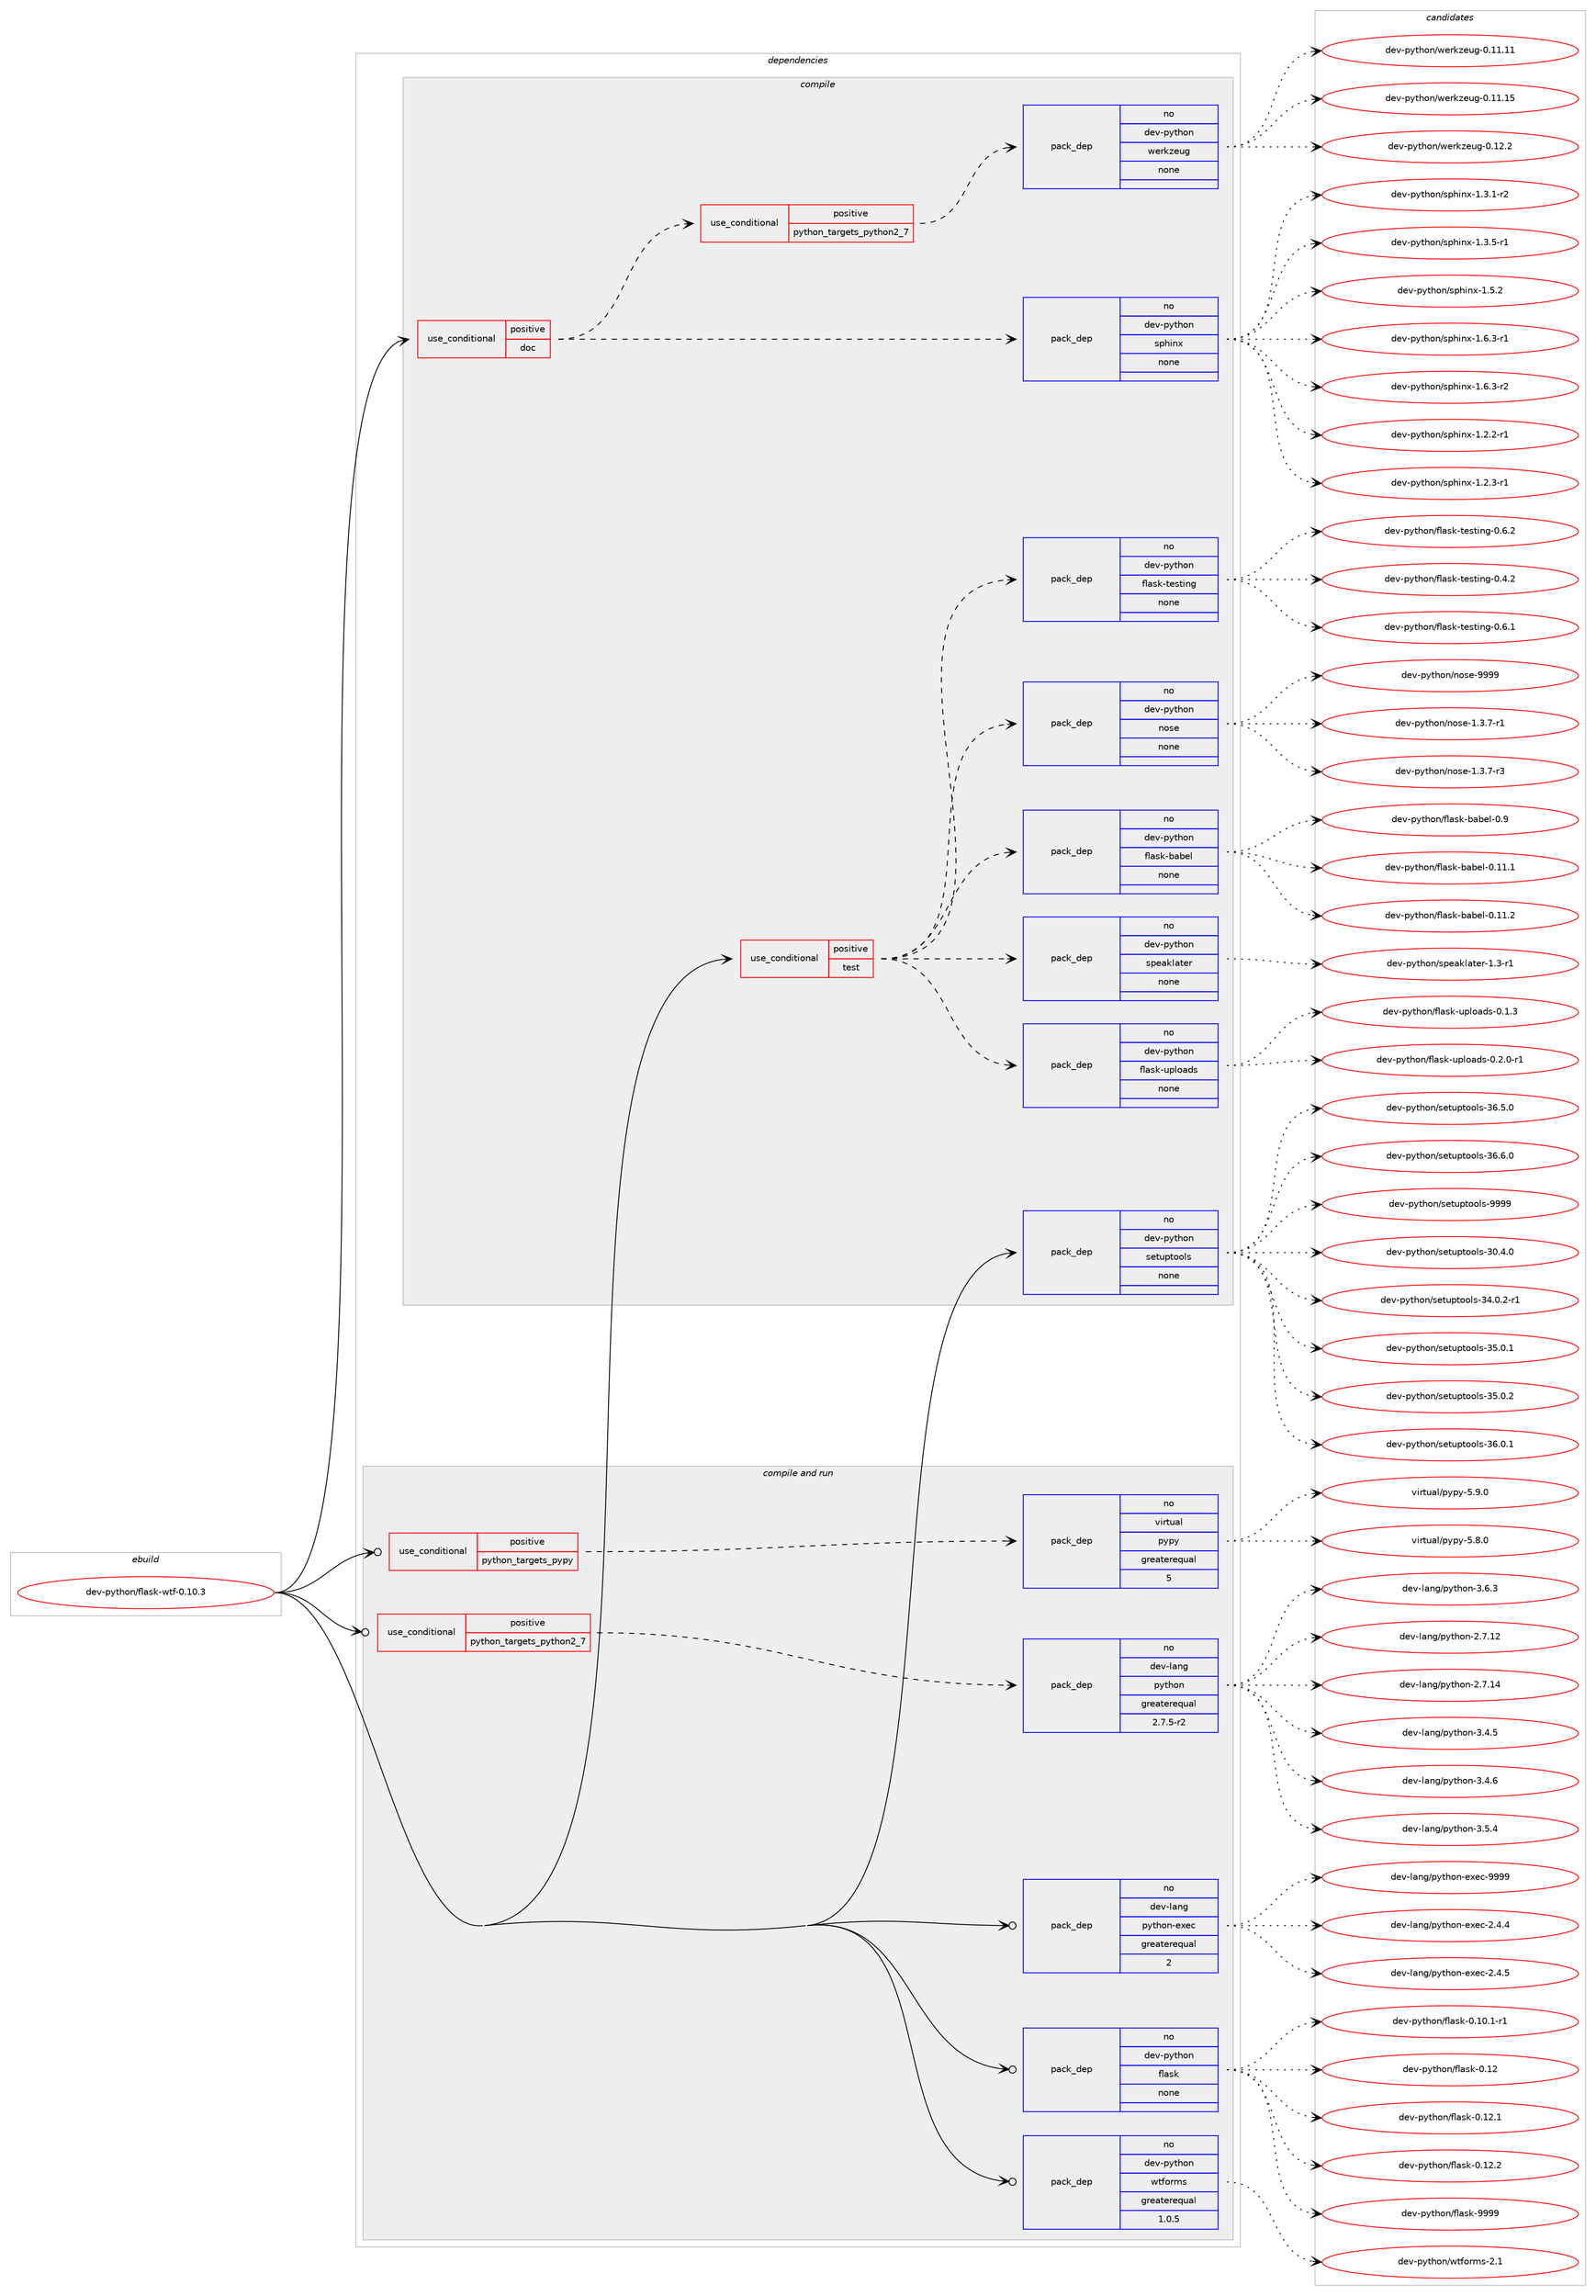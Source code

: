 digraph prolog {

# *************
# Graph options
# *************

newrank=true;
concentrate=true;
compound=true;
graph [rankdir=LR,fontname=Helvetica,fontsize=10,ranksep=1.5];#, ranksep=2.5, nodesep=0.2];
edge  [arrowhead=vee];
node  [fontname=Helvetica,fontsize=10];

# **********
# The ebuild
# **********

subgraph cluster_leftcol {
color=gray;
rank=same;
label=<<i>ebuild</i>>;
id [label="dev-python/flask-wtf-0.10.3", color=red, width=4, href="../dev-python/flask-wtf-0.10.3.svg"];
}

# ****************
# The dependencies
# ****************

subgraph cluster_midcol {
color=gray;
label=<<i>dependencies</i>>;
subgraph cluster_compile {
fillcolor="#eeeeee";
style=filled;
label=<<i>compile</i>>;
subgraph cond32996 {
dependency158082 [label=<<TABLE BORDER="0" CELLBORDER="1" CELLSPACING="0" CELLPADDING="4"><TR><TD ROWSPAN="3" CELLPADDING="10">use_conditional</TD></TR><TR><TD>positive</TD></TR><TR><TD>doc</TD></TR></TABLE>>, shape=none, color=red];
subgraph pack121248 {
dependency158083 [label=<<TABLE BORDER="0" CELLBORDER="1" CELLSPACING="0" CELLPADDING="4" WIDTH="220"><TR><TD ROWSPAN="6" CELLPADDING="30">pack_dep</TD></TR><TR><TD WIDTH="110">no</TD></TR><TR><TD>dev-python</TD></TR><TR><TD>sphinx</TD></TR><TR><TD>none</TD></TR><TR><TD></TD></TR></TABLE>>, shape=none, color=blue];
}
dependency158082:e -> dependency158083:w [weight=20,style="dashed",arrowhead="vee"];
subgraph cond32997 {
dependency158084 [label=<<TABLE BORDER="0" CELLBORDER="1" CELLSPACING="0" CELLPADDING="4"><TR><TD ROWSPAN="3" CELLPADDING="10">use_conditional</TD></TR><TR><TD>positive</TD></TR><TR><TD>python_targets_python2_7</TD></TR></TABLE>>, shape=none, color=red];
subgraph pack121249 {
dependency158085 [label=<<TABLE BORDER="0" CELLBORDER="1" CELLSPACING="0" CELLPADDING="4" WIDTH="220"><TR><TD ROWSPAN="6" CELLPADDING="30">pack_dep</TD></TR><TR><TD WIDTH="110">no</TD></TR><TR><TD>dev-python</TD></TR><TR><TD>werkzeug</TD></TR><TR><TD>none</TD></TR><TR><TD></TD></TR></TABLE>>, shape=none, color=blue];
}
dependency158084:e -> dependency158085:w [weight=20,style="dashed",arrowhead="vee"];
}
dependency158082:e -> dependency158084:w [weight=20,style="dashed",arrowhead="vee"];
}
id:e -> dependency158082:w [weight=20,style="solid",arrowhead="vee"];
subgraph cond32998 {
dependency158086 [label=<<TABLE BORDER="0" CELLBORDER="1" CELLSPACING="0" CELLPADDING="4"><TR><TD ROWSPAN="3" CELLPADDING="10">use_conditional</TD></TR><TR><TD>positive</TD></TR><TR><TD>test</TD></TR></TABLE>>, shape=none, color=red];
subgraph pack121250 {
dependency158087 [label=<<TABLE BORDER="0" CELLBORDER="1" CELLSPACING="0" CELLPADDING="4" WIDTH="220"><TR><TD ROWSPAN="6" CELLPADDING="30">pack_dep</TD></TR><TR><TD WIDTH="110">no</TD></TR><TR><TD>dev-python</TD></TR><TR><TD>nose</TD></TR><TR><TD>none</TD></TR><TR><TD></TD></TR></TABLE>>, shape=none, color=blue];
}
dependency158086:e -> dependency158087:w [weight=20,style="dashed",arrowhead="vee"];
subgraph pack121251 {
dependency158088 [label=<<TABLE BORDER="0" CELLBORDER="1" CELLSPACING="0" CELLPADDING="4" WIDTH="220"><TR><TD ROWSPAN="6" CELLPADDING="30">pack_dep</TD></TR><TR><TD WIDTH="110">no</TD></TR><TR><TD>dev-python</TD></TR><TR><TD>flask-testing</TD></TR><TR><TD>none</TD></TR><TR><TD></TD></TR></TABLE>>, shape=none, color=blue];
}
dependency158086:e -> dependency158088:w [weight=20,style="dashed",arrowhead="vee"];
subgraph pack121252 {
dependency158089 [label=<<TABLE BORDER="0" CELLBORDER="1" CELLSPACING="0" CELLPADDING="4" WIDTH="220"><TR><TD ROWSPAN="6" CELLPADDING="30">pack_dep</TD></TR><TR><TD WIDTH="110">no</TD></TR><TR><TD>dev-python</TD></TR><TR><TD>flask-uploads</TD></TR><TR><TD>none</TD></TR><TR><TD></TD></TR></TABLE>>, shape=none, color=blue];
}
dependency158086:e -> dependency158089:w [weight=20,style="dashed",arrowhead="vee"];
subgraph pack121253 {
dependency158090 [label=<<TABLE BORDER="0" CELLBORDER="1" CELLSPACING="0" CELLPADDING="4" WIDTH="220"><TR><TD ROWSPAN="6" CELLPADDING="30">pack_dep</TD></TR><TR><TD WIDTH="110">no</TD></TR><TR><TD>dev-python</TD></TR><TR><TD>speaklater</TD></TR><TR><TD>none</TD></TR><TR><TD></TD></TR></TABLE>>, shape=none, color=blue];
}
dependency158086:e -> dependency158090:w [weight=20,style="dashed",arrowhead="vee"];
subgraph pack121254 {
dependency158091 [label=<<TABLE BORDER="0" CELLBORDER="1" CELLSPACING="0" CELLPADDING="4" WIDTH="220"><TR><TD ROWSPAN="6" CELLPADDING="30">pack_dep</TD></TR><TR><TD WIDTH="110">no</TD></TR><TR><TD>dev-python</TD></TR><TR><TD>flask-babel</TD></TR><TR><TD>none</TD></TR><TR><TD></TD></TR></TABLE>>, shape=none, color=blue];
}
dependency158086:e -> dependency158091:w [weight=20,style="dashed",arrowhead="vee"];
}
id:e -> dependency158086:w [weight=20,style="solid",arrowhead="vee"];
subgraph pack121255 {
dependency158092 [label=<<TABLE BORDER="0" CELLBORDER="1" CELLSPACING="0" CELLPADDING="4" WIDTH="220"><TR><TD ROWSPAN="6" CELLPADDING="30">pack_dep</TD></TR><TR><TD WIDTH="110">no</TD></TR><TR><TD>dev-python</TD></TR><TR><TD>setuptools</TD></TR><TR><TD>none</TD></TR><TR><TD></TD></TR></TABLE>>, shape=none, color=blue];
}
id:e -> dependency158092:w [weight=20,style="solid",arrowhead="vee"];
}
subgraph cluster_compileandrun {
fillcolor="#eeeeee";
style=filled;
label=<<i>compile and run</i>>;
subgraph cond32999 {
dependency158093 [label=<<TABLE BORDER="0" CELLBORDER="1" CELLSPACING="0" CELLPADDING="4"><TR><TD ROWSPAN="3" CELLPADDING="10">use_conditional</TD></TR><TR><TD>positive</TD></TR><TR><TD>python_targets_pypy</TD></TR></TABLE>>, shape=none, color=red];
subgraph pack121256 {
dependency158094 [label=<<TABLE BORDER="0" CELLBORDER="1" CELLSPACING="0" CELLPADDING="4" WIDTH="220"><TR><TD ROWSPAN="6" CELLPADDING="30">pack_dep</TD></TR><TR><TD WIDTH="110">no</TD></TR><TR><TD>virtual</TD></TR><TR><TD>pypy</TD></TR><TR><TD>greaterequal</TD></TR><TR><TD>5</TD></TR></TABLE>>, shape=none, color=blue];
}
dependency158093:e -> dependency158094:w [weight=20,style="dashed",arrowhead="vee"];
}
id:e -> dependency158093:w [weight=20,style="solid",arrowhead="odotvee"];
subgraph cond33000 {
dependency158095 [label=<<TABLE BORDER="0" CELLBORDER="1" CELLSPACING="0" CELLPADDING="4"><TR><TD ROWSPAN="3" CELLPADDING="10">use_conditional</TD></TR><TR><TD>positive</TD></TR><TR><TD>python_targets_python2_7</TD></TR></TABLE>>, shape=none, color=red];
subgraph pack121257 {
dependency158096 [label=<<TABLE BORDER="0" CELLBORDER="1" CELLSPACING="0" CELLPADDING="4" WIDTH="220"><TR><TD ROWSPAN="6" CELLPADDING="30">pack_dep</TD></TR><TR><TD WIDTH="110">no</TD></TR><TR><TD>dev-lang</TD></TR><TR><TD>python</TD></TR><TR><TD>greaterequal</TD></TR><TR><TD>2.7.5-r2</TD></TR></TABLE>>, shape=none, color=blue];
}
dependency158095:e -> dependency158096:w [weight=20,style="dashed",arrowhead="vee"];
}
id:e -> dependency158095:w [weight=20,style="solid",arrowhead="odotvee"];
subgraph pack121258 {
dependency158097 [label=<<TABLE BORDER="0" CELLBORDER="1" CELLSPACING="0" CELLPADDING="4" WIDTH="220"><TR><TD ROWSPAN="6" CELLPADDING="30">pack_dep</TD></TR><TR><TD WIDTH="110">no</TD></TR><TR><TD>dev-lang</TD></TR><TR><TD>python-exec</TD></TR><TR><TD>greaterequal</TD></TR><TR><TD>2</TD></TR></TABLE>>, shape=none, color=blue];
}
id:e -> dependency158097:w [weight=20,style="solid",arrowhead="odotvee"];
subgraph pack121259 {
dependency158098 [label=<<TABLE BORDER="0" CELLBORDER="1" CELLSPACING="0" CELLPADDING="4" WIDTH="220"><TR><TD ROWSPAN="6" CELLPADDING="30">pack_dep</TD></TR><TR><TD WIDTH="110">no</TD></TR><TR><TD>dev-python</TD></TR><TR><TD>flask</TD></TR><TR><TD>none</TD></TR><TR><TD></TD></TR></TABLE>>, shape=none, color=blue];
}
id:e -> dependency158098:w [weight=20,style="solid",arrowhead="odotvee"];
subgraph pack121260 {
dependency158099 [label=<<TABLE BORDER="0" CELLBORDER="1" CELLSPACING="0" CELLPADDING="4" WIDTH="220"><TR><TD ROWSPAN="6" CELLPADDING="30">pack_dep</TD></TR><TR><TD WIDTH="110">no</TD></TR><TR><TD>dev-python</TD></TR><TR><TD>wtforms</TD></TR><TR><TD>greaterequal</TD></TR><TR><TD>1.0.5</TD></TR></TABLE>>, shape=none, color=blue];
}
id:e -> dependency158099:w [weight=20,style="solid",arrowhead="odotvee"];
}
subgraph cluster_run {
fillcolor="#eeeeee";
style=filled;
label=<<i>run</i>>;
}
}

# **************
# The candidates
# **************

subgraph cluster_choices {
rank=same;
color=gray;
label=<<i>candidates</i>>;

subgraph choice121248 {
color=black;
nodesep=1;
choice10010111845112121116104111110471151121041051101204549465046504511449 [label="dev-python/sphinx-1.2.2-r1", color=red, width=4,href="../dev-python/sphinx-1.2.2-r1.svg"];
choice10010111845112121116104111110471151121041051101204549465046514511449 [label="dev-python/sphinx-1.2.3-r1", color=red, width=4,href="../dev-python/sphinx-1.2.3-r1.svg"];
choice10010111845112121116104111110471151121041051101204549465146494511450 [label="dev-python/sphinx-1.3.1-r2", color=red, width=4,href="../dev-python/sphinx-1.3.1-r2.svg"];
choice10010111845112121116104111110471151121041051101204549465146534511449 [label="dev-python/sphinx-1.3.5-r1", color=red, width=4,href="../dev-python/sphinx-1.3.5-r1.svg"];
choice1001011184511212111610411111047115112104105110120454946534650 [label="dev-python/sphinx-1.5.2", color=red, width=4,href="../dev-python/sphinx-1.5.2.svg"];
choice10010111845112121116104111110471151121041051101204549465446514511449 [label="dev-python/sphinx-1.6.3-r1", color=red, width=4,href="../dev-python/sphinx-1.6.3-r1.svg"];
choice10010111845112121116104111110471151121041051101204549465446514511450 [label="dev-python/sphinx-1.6.3-r2", color=red, width=4,href="../dev-python/sphinx-1.6.3-r2.svg"];
dependency158083:e -> choice10010111845112121116104111110471151121041051101204549465046504511449:w [style=dotted,weight="100"];
dependency158083:e -> choice10010111845112121116104111110471151121041051101204549465046514511449:w [style=dotted,weight="100"];
dependency158083:e -> choice10010111845112121116104111110471151121041051101204549465146494511450:w [style=dotted,weight="100"];
dependency158083:e -> choice10010111845112121116104111110471151121041051101204549465146534511449:w [style=dotted,weight="100"];
dependency158083:e -> choice1001011184511212111610411111047115112104105110120454946534650:w [style=dotted,weight="100"];
dependency158083:e -> choice10010111845112121116104111110471151121041051101204549465446514511449:w [style=dotted,weight="100"];
dependency158083:e -> choice10010111845112121116104111110471151121041051101204549465446514511450:w [style=dotted,weight="100"];
}
subgraph choice121249 {
color=black;
nodesep=1;
choice10010111845112121116104111110471191011141071221011171034548464949464949 [label="dev-python/werkzeug-0.11.11", color=red, width=4,href="../dev-python/werkzeug-0.11.11.svg"];
choice10010111845112121116104111110471191011141071221011171034548464949464953 [label="dev-python/werkzeug-0.11.15", color=red, width=4,href="../dev-python/werkzeug-0.11.15.svg"];
choice100101118451121211161041111104711910111410712210111710345484649504650 [label="dev-python/werkzeug-0.12.2", color=red, width=4,href="../dev-python/werkzeug-0.12.2.svg"];
dependency158085:e -> choice10010111845112121116104111110471191011141071221011171034548464949464949:w [style=dotted,weight="100"];
dependency158085:e -> choice10010111845112121116104111110471191011141071221011171034548464949464953:w [style=dotted,weight="100"];
dependency158085:e -> choice100101118451121211161041111104711910111410712210111710345484649504650:w [style=dotted,weight="100"];
}
subgraph choice121250 {
color=black;
nodesep=1;
choice10010111845112121116104111110471101111151014549465146554511449 [label="dev-python/nose-1.3.7-r1", color=red, width=4,href="../dev-python/nose-1.3.7-r1.svg"];
choice10010111845112121116104111110471101111151014549465146554511451 [label="dev-python/nose-1.3.7-r3", color=red, width=4,href="../dev-python/nose-1.3.7-r3.svg"];
choice10010111845112121116104111110471101111151014557575757 [label="dev-python/nose-9999", color=red, width=4,href="../dev-python/nose-9999.svg"];
dependency158087:e -> choice10010111845112121116104111110471101111151014549465146554511449:w [style=dotted,weight="100"];
dependency158087:e -> choice10010111845112121116104111110471101111151014549465146554511451:w [style=dotted,weight="100"];
dependency158087:e -> choice10010111845112121116104111110471101111151014557575757:w [style=dotted,weight="100"];
}
subgraph choice121251 {
color=black;
nodesep=1;
choice10010111845112121116104111110471021089711510745116101115116105110103454846524650 [label="dev-python/flask-testing-0.4.2", color=red, width=4,href="../dev-python/flask-testing-0.4.2.svg"];
choice10010111845112121116104111110471021089711510745116101115116105110103454846544649 [label="dev-python/flask-testing-0.6.1", color=red, width=4,href="../dev-python/flask-testing-0.6.1.svg"];
choice10010111845112121116104111110471021089711510745116101115116105110103454846544650 [label="dev-python/flask-testing-0.6.2", color=red, width=4,href="../dev-python/flask-testing-0.6.2.svg"];
dependency158088:e -> choice10010111845112121116104111110471021089711510745116101115116105110103454846524650:w [style=dotted,weight="100"];
dependency158088:e -> choice10010111845112121116104111110471021089711510745116101115116105110103454846544649:w [style=dotted,weight="100"];
dependency158088:e -> choice10010111845112121116104111110471021089711510745116101115116105110103454846544650:w [style=dotted,weight="100"];
}
subgraph choice121252 {
color=black;
nodesep=1;
choice1001011184511212111610411111047102108971151074511711210811197100115454846494651 [label="dev-python/flask-uploads-0.1.3", color=red, width=4,href="../dev-python/flask-uploads-0.1.3.svg"];
choice10010111845112121116104111110471021089711510745117112108111971001154548465046484511449 [label="dev-python/flask-uploads-0.2.0-r1", color=red, width=4,href="../dev-python/flask-uploads-0.2.0-r1.svg"];
dependency158089:e -> choice1001011184511212111610411111047102108971151074511711210811197100115454846494651:w [style=dotted,weight="100"];
dependency158089:e -> choice10010111845112121116104111110471021089711510745117112108111971001154548465046484511449:w [style=dotted,weight="100"];
}
subgraph choice121253 {
color=black;
nodesep=1;
choice10010111845112121116104111110471151121019710710897116101114454946514511449 [label="dev-python/speaklater-1.3-r1", color=red, width=4,href="../dev-python/speaklater-1.3-r1.svg"];
dependency158090:e -> choice10010111845112121116104111110471151121019710710897116101114454946514511449:w [style=dotted,weight="100"];
}
subgraph choice121254 {
color=black;
nodesep=1;
choice1001011184511212111610411111047102108971151074598979810110845484649494649 [label="dev-python/flask-babel-0.11.1", color=red, width=4,href="../dev-python/flask-babel-0.11.1.svg"];
choice1001011184511212111610411111047102108971151074598979810110845484649494650 [label="dev-python/flask-babel-0.11.2", color=red, width=4,href="../dev-python/flask-babel-0.11.2.svg"];
choice1001011184511212111610411111047102108971151074598979810110845484657 [label="dev-python/flask-babel-0.9", color=red, width=4,href="../dev-python/flask-babel-0.9.svg"];
dependency158091:e -> choice1001011184511212111610411111047102108971151074598979810110845484649494649:w [style=dotted,weight="100"];
dependency158091:e -> choice1001011184511212111610411111047102108971151074598979810110845484649494650:w [style=dotted,weight="100"];
dependency158091:e -> choice1001011184511212111610411111047102108971151074598979810110845484657:w [style=dotted,weight="100"];
}
subgraph choice121255 {
color=black;
nodesep=1;
choice100101118451121211161041111104711510111611711211611111110811545514846524648 [label="dev-python/setuptools-30.4.0", color=red, width=4,href="../dev-python/setuptools-30.4.0.svg"];
choice1001011184511212111610411111047115101116117112116111111108115455152464846504511449 [label="dev-python/setuptools-34.0.2-r1", color=red, width=4,href="../dev-python/setuptools-34.0.2-r1.svg"];
choice100101118451121211161041111104711510111611711211611111110811545515346484649 [label="dev-python/setuptools-35.0.1", color=red, width=4,href="../dev-python/setuptools-35.0.1.svg"];
choice100101118451121211161041111104711510111611711211611111110811545515346484650 [label="dev-python/setuptools-35.0.2", color=red, width=4,href="../dev-python/setuptools-35.0.2.svg"];
choice100101118451121211161041111104711510111611711211611111110811545515446484649 [label="dev-python/setuptools-36.0.1", color=red, width=4,href="../dev-python/setuptools-36.0.1.svg"];
choice100101118451121211161041111104711510111611711211611111110811545515446534648 [label="dev-python/setuptools-36.5.0", color=red, width=4,href="../dev-python/setuptools-36.5.0.svg"];
choice100101118451121211161041111104711510111611711211611111110811545515446544648 [label="dev-python/setuptools-36.6.0", color=red, width=4,href="../dev-python/setuptools-36.6.0.svg"];
choice10010111845112121116104111110471151011161171121161111111081154557575757 [label="dev-python/setuptools-9999", color=red, width=4,href="../dev-python/setuptools-9999.svg"];
dependency158092:e -> choice100101118451121211161041111104711510111611711211611111110811545514846524648:w [style=dotted,weight="100"];
dependency158092:e -> choice1001011184511212111610411111047115101116117112116111111108115455152464846504511449:w [style=dotted,weight="100"];
dependency158092:e -> choice100101118451121211161041111104711510111611711211611111110811545515346484649:w [style=dotted,weight="100"];
dependency158092:e -> choice100101118451121211161041111104711510111611711211611111110811545515346484650:w [style=dotted,weight="100"];
dependency158092:e -> choice100101118451121211161041111104711510111611711211611111110811545515446484649:w [style=dotted,weight="100"];
dependency158092:e -> choice100101118451121211161041111104711510111611711211611111110811545515446534648:w [style=dotted,weight="100"];
dependency158092:e -> choice100101118451121211161041111104711510111611711211611111110811545515446544648:w [style=dotted,weight="100"];
dependency158092:e -> choice10010111845112121116104111110471151011161171121161111111081154557575757:w [style=dotted,weight="100"];
}
subgraph choice121256 {
color=black;
nodesep=1;
choice1181051141161179710847112121112121455346564648 [label="virtual/pypy-5.8.0", color=red, width=4,href="../virtual/pypy-5.8.0.svg"];
choice1181051141161179710847112121112121455346574648 [label="virtual/pypy-5.9.0", color=red, width=4,href="../virtual/pypy-5.9.0.svg"];
dependency158094:e -> choice1181051141161179710847112121112121455346564648:w [style=dotted,weight="100"];
dependency158094:e -> choice1181051141161179710847112121112121455346574648:w [style=dotted,weight="100"];
}
subgraph choice121257 {
color=black;
nodesep=1;
choice10010111845108971101034711212111610411111045504655464950 [label="dev-lang/python-2.7.12", color=red, width=4,href="../dev-lang/python-2.7.12.svg"];
choice10010111845108971101034711212111610411111045504655464952 [label="dev-lang/python-2.7.14", color=red, width=4,href="../dev-lang/python-2.7.14.svg"];
choice100101118451089711010347112121116104111110455146524653 [label="dev-lang/python-3.4.5", color=red, width=4,href="../dev-lang/python-3.4.5.svg"];
choice100101118451089711010347112121116104111110455146524654 [label="dev-lang/python-3.4.6", color=red, width=4,href="../dev-lang/python-3.4.6.svg"];
choice100101118451089711010347112121116104111110455146534652 [label="dev-lang/python-3.5.4", color=red, width=4,href="../dev-lang/python-3.5.4.svg"];
choice100101118451089711010347112121116104111110455146544651 [label="dev-lang/python-3.6.3", color=red, width=4,href="../dev-lang/python-3.6.3.svg"];
dependency158096:e -> choice10010111845108971101034711212111610411111045504655464950:w [style=dotted,weight="100"];
dependency158096:e -> choice10010111845108971101034711212111610411111045504655464952:w [style=dotted,weight="100"];
dependency158096:e -> choice100101118451089711010347112121116104111110455146524653:w [style=dotted,weight="100"];
dependency158096:e -> choice100101118451089711010347112121116104111110455146524654:w [style=dotted,weight="100"];
dependency158096:e -> choice100101118451089711010347112121116104111110455146534652:w [style=dotted,weight="100"];
dependency158096:e -> choice100101118451089711010347112121116104111110455146544651:w [style=dotted,weight="100"];
}
subgraph choice121258 {
color=black;
nodesep=1;
choice1001011184510897110103471121211161041111104510112010199455046524652 [label="dev-lang/python-exec-2.4.4", color=red, width=4,href="../dev-lang/python-exec-2.4.4.svg"];
choice1001011184510897110103471121211161041111104510112010199455046524653 [label="dev-lang/python-exec-2.4.5", color=red, width=4,href="../dev-lang/python-exec-2.4.5.svg"];
choice10010111845108971101034711212111610411111045101120101994557575757 [label="dev-lang/python-exec-9999", color=red, width=4,href="../dev-lang/python-exec-9999.svg"];
dependency158097:e -> choice1001011184510897110103471121211161041111104510112010199455046524652:w [style=dotted,weight="100"];
dependency158097:e -> choice1001011184510897110103471121211161041111104510112010199455046524653:w [style=dotted,weight="100"];
dependency158097:e -> choice10010111845108971101034711212111610411111045101120101994557575757:w [style=dotted,weight="100"];
}
subgraph choice121259 {
color=black;
nodesep=1;
choice100101118451121211161041111104710210897115107454846494846494511449 [label="dev-python/flask-0.10.1-r1", color=red, width=4,href="../dev-python/flask-0.10.1-r1.svg"];
choice1001011184511212111610411111047102108971151074548464950 [label="dev-python/flask-0.12", color=red, width=4,href="../dev-python/flask-0.12.svg"];
choice10010111845112121116104111110471021089711510745484649504649 [label="dev-python/flask-0.12.1", color=red, width=4,href="../dev-python/flask-0.12.1.svg"];
choice10010111845112121116104111110471021089711510745484649504650 [label="dev-python/flask-0.12.2", color=red, width=4,href="../dev-python/flask-0.12.2.svg"];
choice1001011184511212111610411111047102108971151074557575757 [label="dev-python/flask-9999", color=red, width=4,href="../dev-python/flask-9999.svg"];
dependency158098:e -> choice100101118451121211161041111104710210897115107454846494846494511449:w [style=dotted,weight="100"];
dependency158098:e -> choice1001011184511212111610411111047102108971151074548464950:w [style=dotted,weight="100"];
dependency158098:e -> choice10010111845112121116104111110471021089711510745484649504649:w [style=dotted,weight="100"];
dependency158098:e -> choice10010111845112121116104111110471021089711510745484649504650:w [style=dotted,weight="100"];
dependency158098:e -> choice1001011184511212111610411111047102108971151074557575757:w [style=dotted,weight="100"];
}
subgraph choice121260 {
color=black;
nodesep=1;
choice100101118451121211161041111104711911610211111410911545504649 [label="dev-python/wtforms-2.1", color=red, width=4,href="../dev-python/wtforms-2.1.svg"];
dependency158099:e -> choice100101118451121211161041111104711911610211111410911545504649:w [style=dotted,weight="100"];
}
}

}
